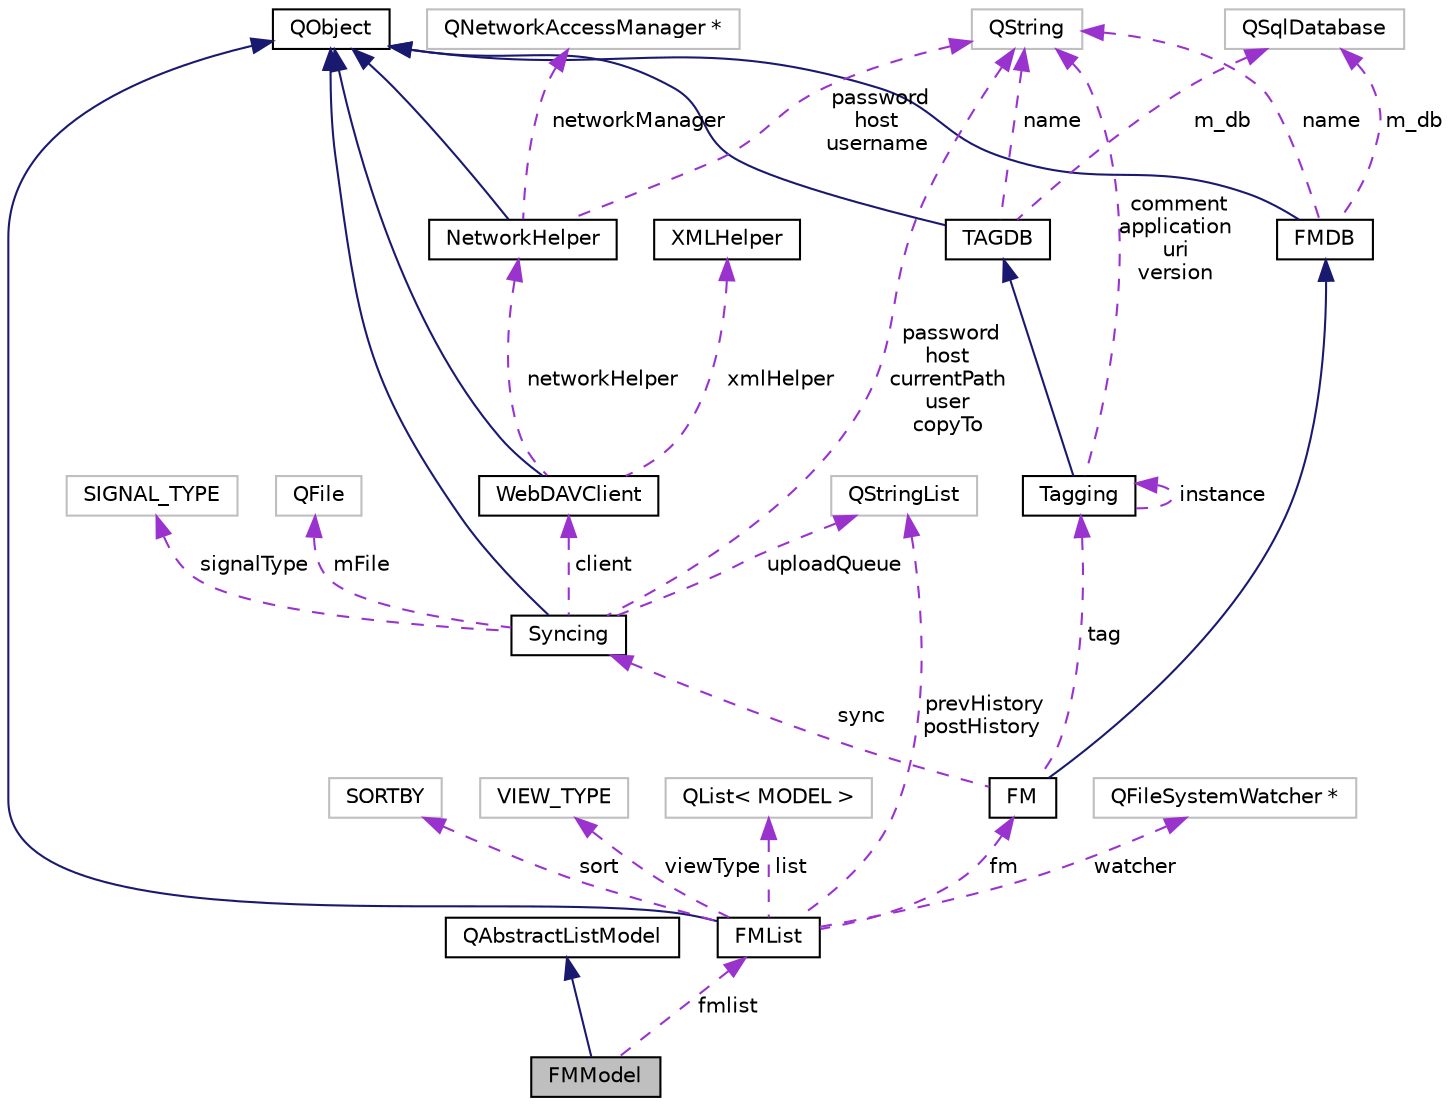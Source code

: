 digraph "FMModel"
{
 // INTERACTIVE_SVG=YES
 // LATEX_PDF_SIZE
  edge [fontname="Helvetica",fontsize="10",labelfontname="Helvetica",labelfontsize="10"];
  node [fontname="Helvetica",fontsize="10",shape=record];
  Node2 [label="FMModel",height=0.2,width=0.4,color="black", fillcolor="grey75", style="filled", fontcolor="black",tooltip=" "];
  Node3 -> Node2 [dir="back",color="midnightblue",fontsize="10",style="solid",fontname="Helvetica"];
  Node3 [label="QAbstractListModel",height=0.2,width=0.4,color="black", fillcolor="white", style="filled",URL="$class_q_abstract_list_model.html",tooltip=" "];
  Node4 -> Node2 [dir="back",color="darkorchid3",fontsize="10",style="dashed",label=" fmlist" ,fontname="Helvetica"];
  Node4 [label="FMList",height=0.2,width=0.4,color="black", fillcolor="white", style="filled",URL="$class_f_m_list.html",tooltip=" "];
  Node5 -> Node4 [dir="back",color="midnightblue",fontsize="10",style="solid",fontname="Helvetica"];
  Node5 [label="QObject",height=0.2,width=0.4,color="black", fillcolor="white", style="filled",URL="$class_q_object.html",tooltip=" "];
  Node6 -> Node4 [dir="back",color="darkorchid3",fontsize="10",style="dashed",label=" sort" ,fontname="Helvetica"];
  Node6 [label="SORTBY",height=0.2,width=0.4,color="grey75", fillcolor="white", style="filled",tooltip=" "];
  Node7 -> Node4 [dir="back",color="darkorchid3",fontsize="10",style="dashed",label=" viewType" ,fontname="Helvetica"];
  Node7 [label="VIEW_TYPE",height=0.2,width=0.4,color="grey75", fillcolor="white", style="filled",tooltip=" "];
  Node8 -> Node4 [dir="back",color="darkorchid3",fontsize="10",style="dashed",label=" list" ,fontname="Helvetica"];
  Node8 [label="QList\< MODEL \>",height=0.2,width=0.4,color="grey75", fillcolor="white", style="filled",tooltip=" "];
  Node9 -> Node4 [dir="back",color="darkorchid3",fontsize="10",style="dashed",label=" fm" ,fontname="Helvetica"];
  Node9 [label="FM",height=0.2,width=0.4,color="black", fillcolor="white", style="filled",URL="$class_f_m.html",tooltip=" "];
  Node10 -> Node9 [dir="back",color="midnightblue",fontsize="10",style="solid",fontname="Helvetica"];
  Node10 [label="FMDB",height=0.2,width=0.4,color="black", fillcolor="white", style="filled",URL="$class_f_m_d_b.html",tooltip=" "];
  Node5 -> Node10 [dir="back",color="midnightblue",fontsize="10",style="solid",fontname="Helvetica"];
  Node11 -> Node10 [dir="back",color="darkorchid3",fontsize="10",style="dashed",label=" name" ,fontname="Helvetica"];
  Node11 [label="QString",height=0.2,width=0.4,color="grey75", fillcolor="white", style="filled",tooltip=" "];
  Node12 -> Node10 [dir="back",color="darkorchid3",fontsize="10",style="dashed",label=" m_db" ,fontname="Helvetica"];
  Node12 [label="QSqlDatabase",height=0.2,width=0.4,color="grey75", fillcolor="white", style="filled",tooltip=" "];
  Node13 -> Node9 [dir="back",color="darkorchid3",fontsize="10",style="dashed",label=" tag" ,fontname="Helvetica"];
  Node13 [label="Tagging",height=0.2,width=0.4,color="black", fillcolor="white", style="filled",URL="$class_tagging.html",tooltip=" "];
  Node14 -> Node13 [dir="back",color="midnightblue",fontsize="10",style="solid",fontname="Helvetica"];
  Node14 [label="TAGDB",height=0.2,width=0.4,color="black", fillcolor="white", style="filled",URL="$class_t_a_g_d_b.html",tooltip=" "];
  Node5 -> Node14 [dir="back",color="midnightblue",fontsize="10",style="solid",fontname="Helvetica"];
  Node11 -> Node14 [dir="back",color="darkorchid3",fontsize="10",style="dashed",label=" name" ,fontname="Helvetica"];
  Node12 -> Node14 [dir="back",color="darkorchid3",fontsize="10",style="dashed",label=" m_db" ,fontname="Helvetica"];
  Node11 -> Node13 [dir="back",color="darkorchid3",fontsize="10",style="dashed",label=" comment\napplication\nuri\nversion" ,fontname="Helvetica"];
  Node13 -> Node13 [dir="back",color="darkorchid3",fontsize="10",style="dashed",label=" instance" ,fontname="Helvetica"];
  Node15 -> Node9 [dir="back",color="darkorchid3",fontsize="10",style="dashed",label=" sync" ,fontname="Helvetica"];
  Node15 [label="Syncing",height=0.2,width=0.4,color="black", fillcolor="white", style="filled",URL="$class_syncing.html",tooltip=" "];
  Node5 -> Node15 [dir="back",color="midnightblue",fontsize="10",style="solid",fontname="Helvetica"];
  Node16 -> Node15 [dir="back",color="darkorchid3",fontsize="10",style="dashed",label=" signalType" ,fontname="Helvetica"];
  Node16 [label="SIGNAL_TYPE",height=0.2,width=0.4,color="grey75", fillcolor="white", style="filled",tooltip=" "];
  Node11 -> Node15 [dir="back",color="darkorchid3",fontsize="10",style="dashed",label=" password\nhost\ncurrentPath\nuser\ncopyTo" ,fontname="Helvetica"];
  Node17 -> Node15 [dir="back",color="darkorchid3",fontsize="10",style="dashed",label=" mFile" ,fontname="Helvetica"];
  Node17 [label="QFile",height=0.2,width=0.4,color="grey75", fillcolor="white", style="filled",tooltip=" "];
  Node18 -> Node15 [dir="back",color="darkorchid3",fontsize="10",style="dashed",label=" client" ,fontname="Helvetica"];
  Node18 [label="WebDAVClient",height=0.2,width=0.4,color="black", fillcolor="white", style="filled",URL="$class_web_d_a_v_client.html",tooltip=" "];
  Node5 -> Node18 [dir="back",color="midnightblue",fontsize="10",style="solid",fontname="Helvetica"];
  Node19 -> Node18 [dir="back",color="darkorchid3",fontsize="10",style="dashed",label=" xmlHelper" ,fontname="Helvetica"];
  Node19 [label="XMLHelper",height=0.2,width=0.4,color="black", fillcolor="white", style="filled",URL="$class_x_m_l_helper.html",tooltip=" "];
  Node20 -> Node18 [dir="back",color="darkorchid3",fontsize="10",style="dashed",label=" networkHelper" ,fontname="Helvetica"];
  Node20 [label="NetworkHelper",height=0.2,width=0.4,color="black", fillcolor="white", style="filled",URL="$class_network_helper.html",tooltip=" "];
  Node5 -> Node20 [dir="back",color="midnightblue",fontsize="10",style="solid",fontname="Helvetica"];
  Node21 -> Node20 [dir="back",color="darkorchid3",fontsize="10",style="dashed",label=" networkManager" ,fontname="Helvetica"];
  Node21 [label="QNetworkAccessManager *",height=0.2,width=0.4,color="grey75", fillcolor="white", style="filled",tooltip=" "];
  Node11 -> Node20 [dir="back",color="darkorchid3",fontsize="10",style="dashed",label=" password\nhost\nusername" ,fontname="Helvetica"];
  Node22 -> Node15 [dir="back",color="darkorchid3",fontsize="10",style="dashed",label=" uploadQueue" ,fontname="Helvetica"];
  Node22 [label="QStringList",height=0.2,width=0.4,color="grey75", fillcolor="white", style="filled",tooltip=" "];
  Node23 -> Node4 [dir="back",color="darkorchid3",fontsize="10",style="dashed",label=" watcher" ,fontname="Helvetica"];
  Node23 [label="QFileSystemWatcher *",height=0.2,width=0.4,color="grey75", fillcolor="white", style="filled",tooltip=" "];
  Node22 -> Node4 [dir="back",color="darkorchid3",fontsize="10",style="dashed",label=" prevHistory\npostHistory" ,fontname="Helvetica"];
}
